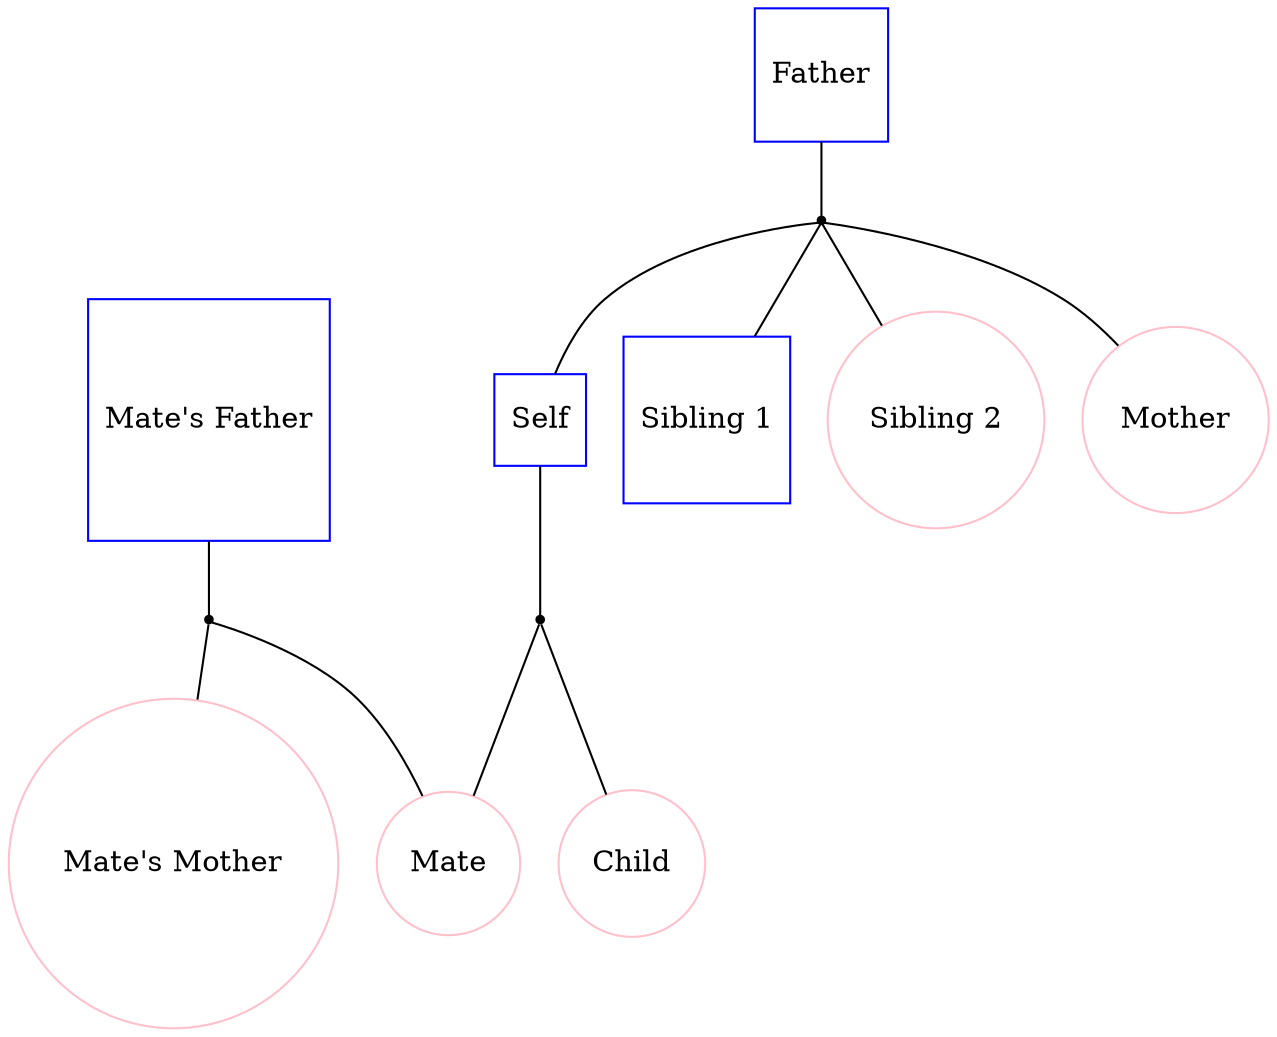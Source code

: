 
graph f1 {
"Self" [shape=box, regular=1, color="blue"];
"Mate" [shape=oval, regular=1, color="pink"];
"Child" [shape=oval, regular=1, color="pink"];
"Sibling 1" [shape=box, regular=1, color="blue"];
"Sibling 2" [shape=oval, regular=1, color="pink"];
"Mother" [shape=oval, regular=1, color="pink"];
"Father" [shape=box, regular=1, color="blue"];
"Mate's Mother" [shape=oval, regular=1, color="pink"];
"Mate's Father" [shape=box, regular=1, color="blue"];

"self+mate" [shape=point];
"father+mother" [shape=point];
"mate'sfather+mate'smother" [shape=point];

"Self" -- "self+mate" -- "Mate";
"Father" -- "father+mother" -- "Mother";
"Mate's Father" -- "mate'sfather+mate'smother" -- "Mate's Mother";

"father+mother" -- "Self";
"mate'sfather+mate'smother" -- "Mate";
"self+mate" -- "Child";
"father+mother" -- "Sibling 1";
"father+mother" -- "Sibling 2";
}
    